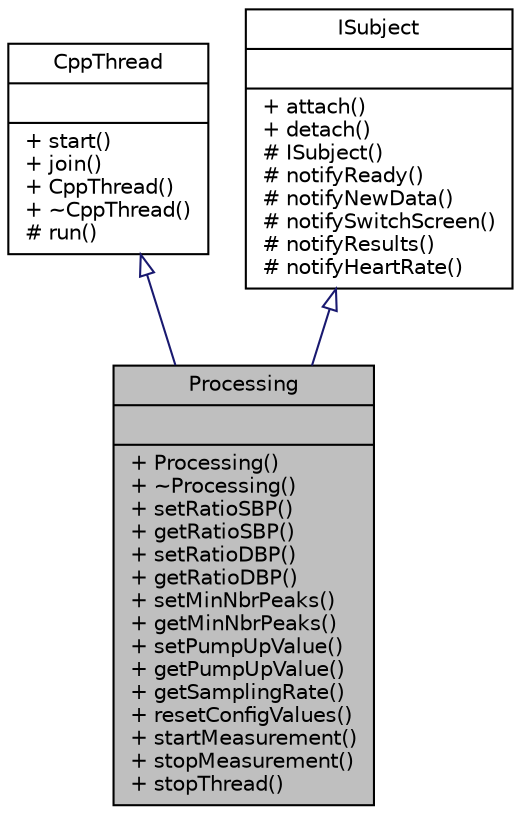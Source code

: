 digraph "Processing"
{
 // LATEX_PDF_SIZE
  bgcolor="transparent";
  edge [fontname="Helvetica",fontsize="10",labelfontname="Helvetica",labelfontsize="10"];
  node [fontname="Helvetica",fontsize="10",shape=record];
  Node1 [label="{Processing\n||+ Processing()\l+ ~Processing()\l+ setRatioSBP()\l+ getRatioSBP()\l+ setRatioDBP()\l+ getRatioDBP()\l+ setMinNbrPeaks()\l+ getMinNbrPeaks()\l+ setPumpUpValue()\l+ getPumpUpValue()\l+ getSamplingRate()\l+ resetConfigValues()\l+ startMeasurement()\l+ stopMeasurement()\l+ stopThread()\l}",height=0.2,width=0.4,color="black", fillcolor="grey75", style="filled", fontcolor="black",tooltip="The Processing class handles the data acquisition and processing."];
  Node2 -> Node1 [dir="back",color="midnightblue",fontsize="10",style="solid",arrowtail="onormal",fontname="Helvetica"];
  Node2 [label="{CppThread\n||+ start()\l+ join()\l+ CppThread()\l+ ~CppThread()\l# run()\l}",height=0.2,width=0.4,color="black",URL="$class_cpp_thread.html",tooltip=" "];
  Node3 -> Node1 [dir="back",color="midnightblue",fontsize="10",style="solid",arrowtail="onormal",fontname="Helvetica"];
  Node3 [label="{ISubject\n||+ attach()\l+ detach()\l# ISubject()\l# notifyReady()\l# notifyNewData()\l# notifySwitchScreen()\l# notifyResults()\l# notifyHeartRate()\l}",height=0.2,width=0.4,color="black",URL="$class_i_subject.html",tooltip="The ISubject Class provides the functionality to register observers and send events to an observing o..."];
}
